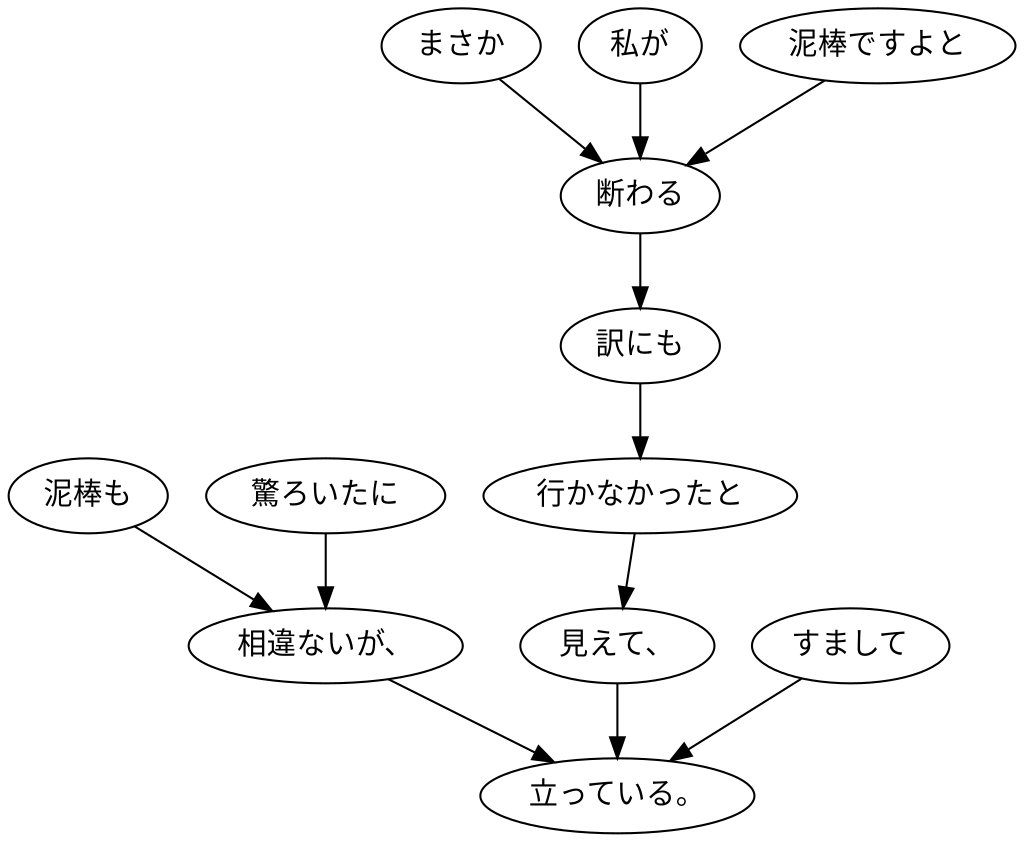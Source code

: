 digraph graph6221 {
	node0 [label="泥棒も"];
	node1 [label="驚ろいたに"];
	node2 [label="相違ないが、"];
	node3 [label="まさか"];
	node4 [label="私が"];
	node5 [label="泥棒ですよと"];
	node6 [label="断わる"];
	node7 [label="訳にも"];
	node8 [label="行かなかったと"];
	node9 [label="見えて、"];
	node10 [label="すまして"];
	node11 [label="立っている。"];
	node0 -> node2;
	node1 -> node2;
	node2 -> node11;
	node3 -> node6;
	node4 -> node6;
	node5 -> node6;
	node6 -> node7;
	node7 -> node8;
	node8 -> node9;
	node9 -> node11;
	node10 -> node11;
}
